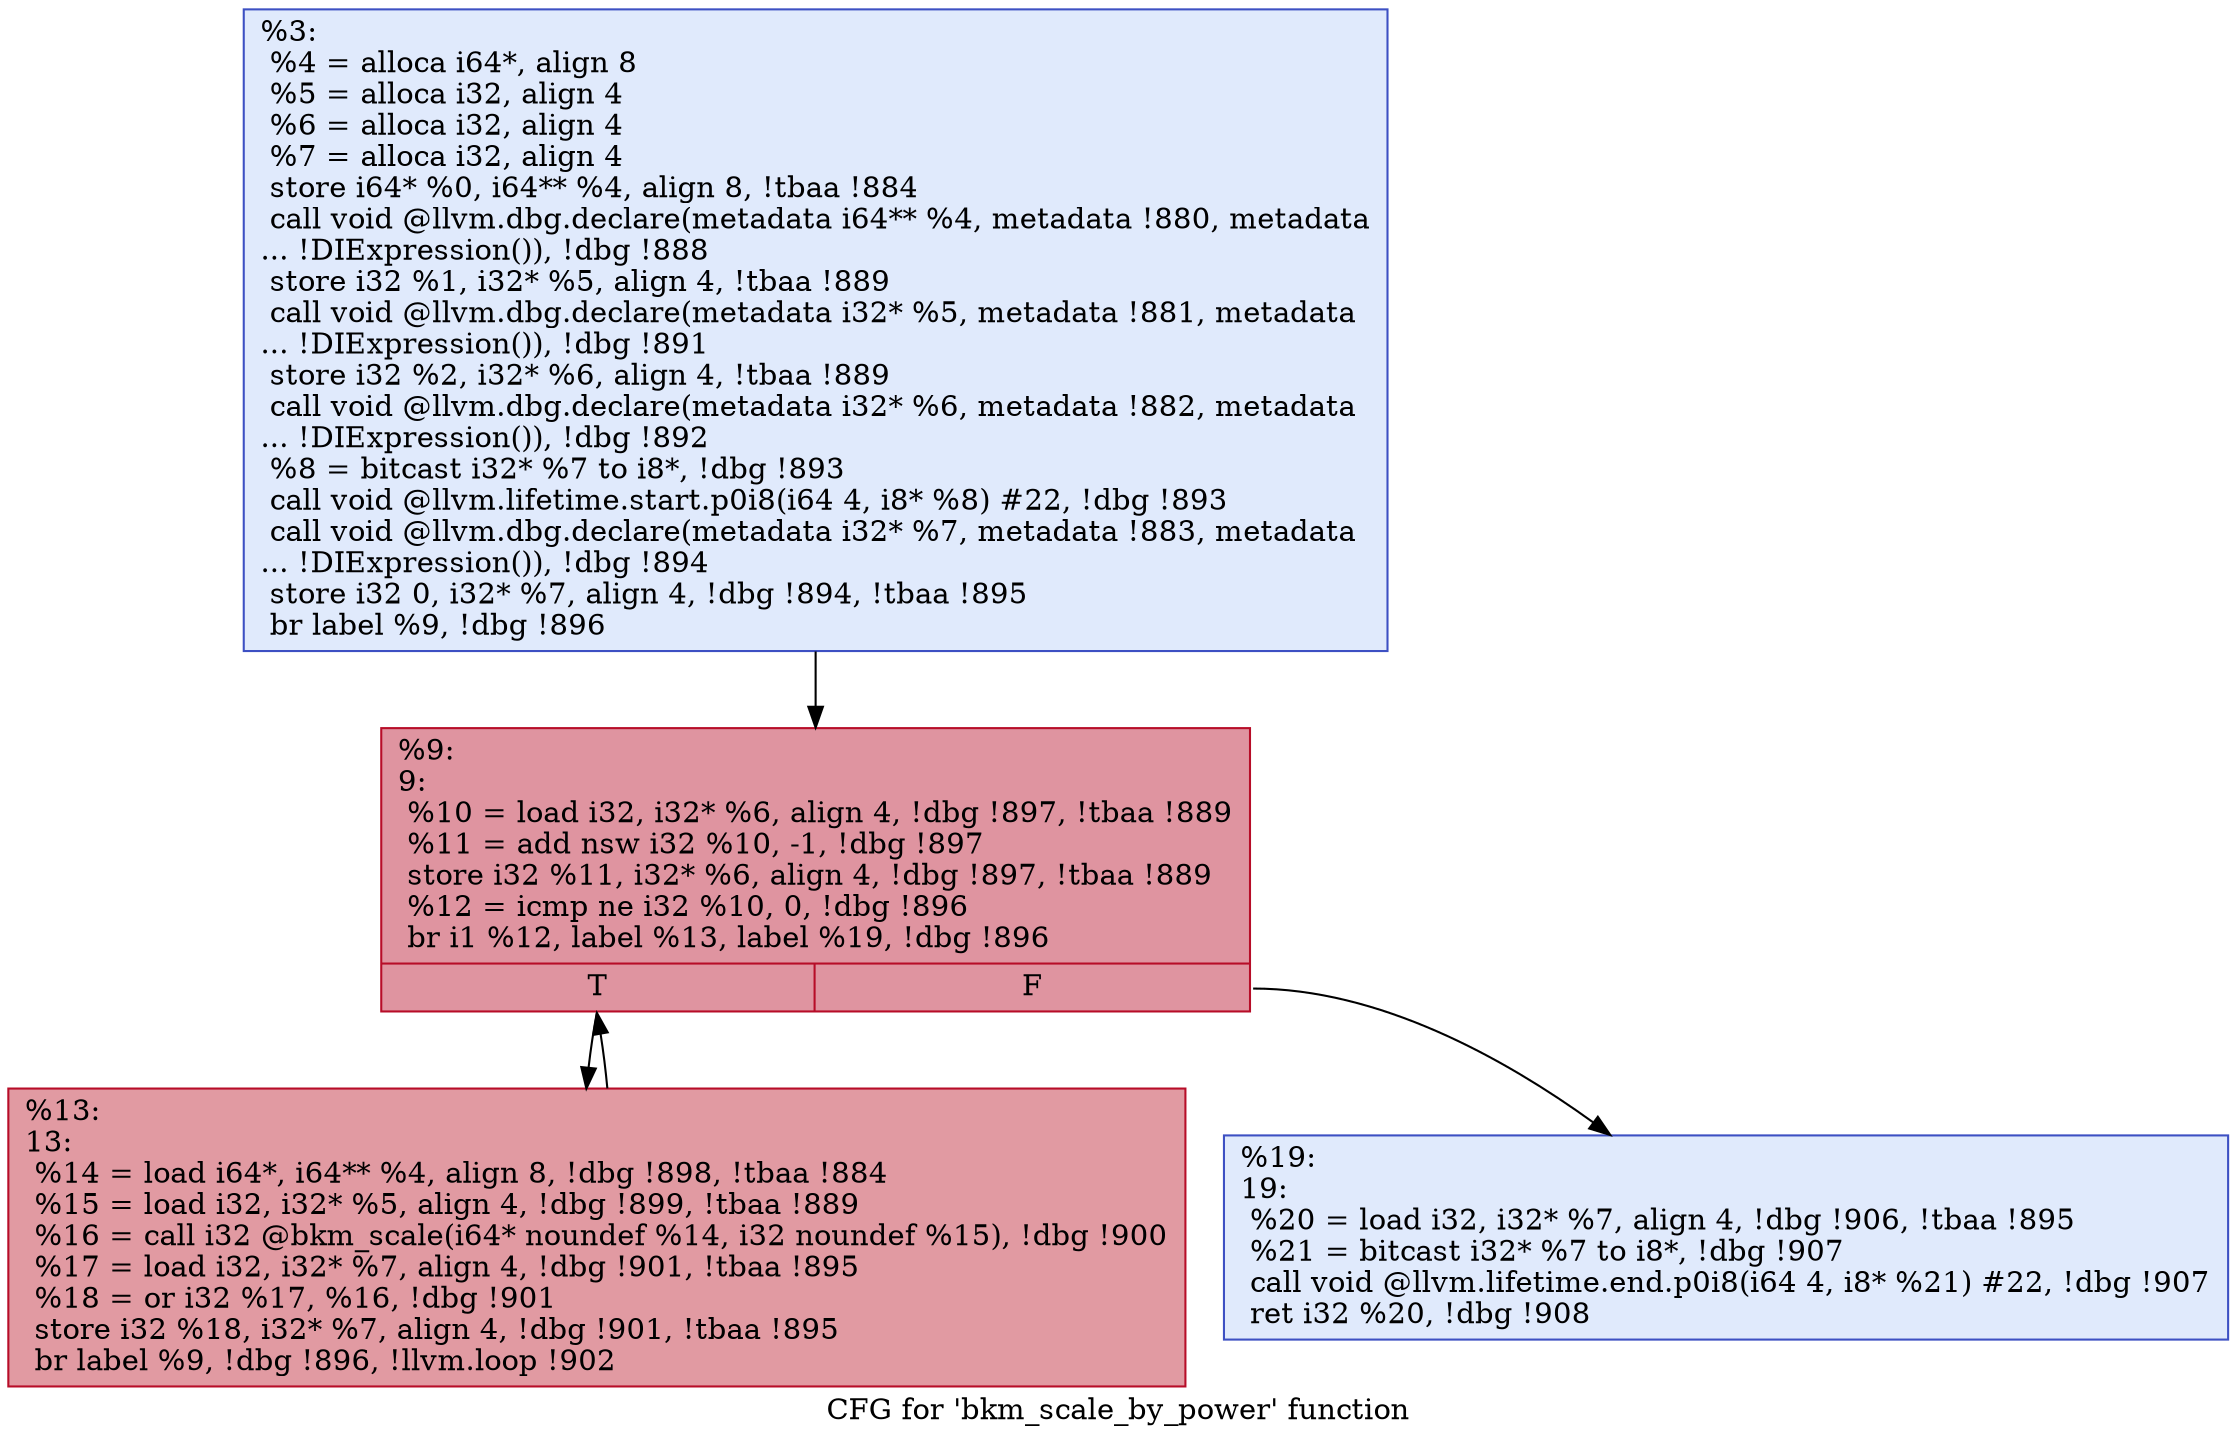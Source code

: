 digraph "CFG for 'bkm_scale_by_power' function" {
	label="CFG for 'bkm_scale_by_power' function";

	Node0x14bf6a0 [shape=record,color="#3d50c3ff", style=filled, fillcolor="#b9d0f970",label="{%3:\l  %4 = alloca i64*, align 8\l  %5 = alloca i32, align 4\l  %6 = alloca i32, align 4\l  %7 = alloca i32, align 4\l  store i64* %0, i64** %4, align 8, !tbaa !884\l  call void @llvm.dbg.declare(metadata i64** %4, metadata !880, metadata\l... !DIExpression()), !dbg !888\l  store i32 %1, i32* %5, align 4, !tbaa !889\l  call void @llvm.dbg.declare(metadata i32* %5, metadata !881, metadata\l... !DIExpression()), !dbg !891\l  store i32 %2, i32* %6, align 4, !tbaa !889\l  call void @llvm.dbg.declare(metadata i32* %6, metadata !882, metadata\l... !DIExpression()), !dbg !892\l  %8 = bitcast i32* %7 to i8*, !dbg !893\l  call void @llvm.lifetime.start.p0i8(i64 4, i8* %8) #22, !dbg !893\l  call void @llvm.dbg.declare(metadata i32* %7, metadata !883, metadata\l... !DIExpression()), !dbg !894\l  store i32 0, i32* %7, align 4, !dbg !894, !tbaa !895\l  br label %9, !dbg !896\l}"];
	Node0x14bf6a0 -> Node0x14c1ae0;
	Node0x14c1ae0 [shape=record,color="#b70d28ff", style=filled, fillcolor="#b70d2870",label="{%9:\l9:                                                \l  %10 = load i32, i32* %6, align 4, !dbg !897, !tbaa !889\l  %11 = add nsw i32 %10, -1, !dbg !897\l  store i32 %11, i32* %6, align 4, !dbg !897, !tbaa !889\l  %12 = icmp ne i32 %10, 0, !dbg !896\l  br i1 %12, label %13, label %19, !dbg !896\l|{<s0>T|<s1>F}}"];
	Node0x14c1ae0:s0 -> Node0x14c1b30;
	Node0x14c1ae0:s1 -> Node0x14c1b80;
	Node0x14c1b30 [shape=record,color="#b70d28ff", style=filled, fillcolor="#bb1b2c70",label="{%13:\l13:                                               \l  %14 = load i64*, i64** %4, align 8, !dbg !898, !tbaa !884\l  %15 = load i32, i32* %5, align 4, !dbg !899, !tbaa !889\l  %16 = call i32 @bkm_scale(i64* noundef %14, i32 noundef %15), !dbg !900\l  %17 = load i32, i32* %7, align 4, !dbg !901, !tbaa !895\l  %18 = or i32 %17, %16, !dbg !901\l  store i32 %18, i32* %7, align 4, !dbg !901, !tbaa !895\l  br label %9, !dbg !896, !llvm.loop !902\l}"];
	Node0x14c1b30 -> Node0x14c1ae0;
	Node0x14c1b80 [shape=record,color="#3d50c3ff", style=filled, fillcolor="#b9d0f970",label="{%19:\l19:                                               \l  %20 = load i32, i32* %7, align 4, !dbg !906, !tbaa !895\l  %21 = bitcast i32* %7 to i8*, !dbg !907\l  call void @llvm.lifetime.end.p0i8(i64 4, i8* %21) #22, !dbg !907\l  ret i32 %20, !dbg !908\l}"];
}
